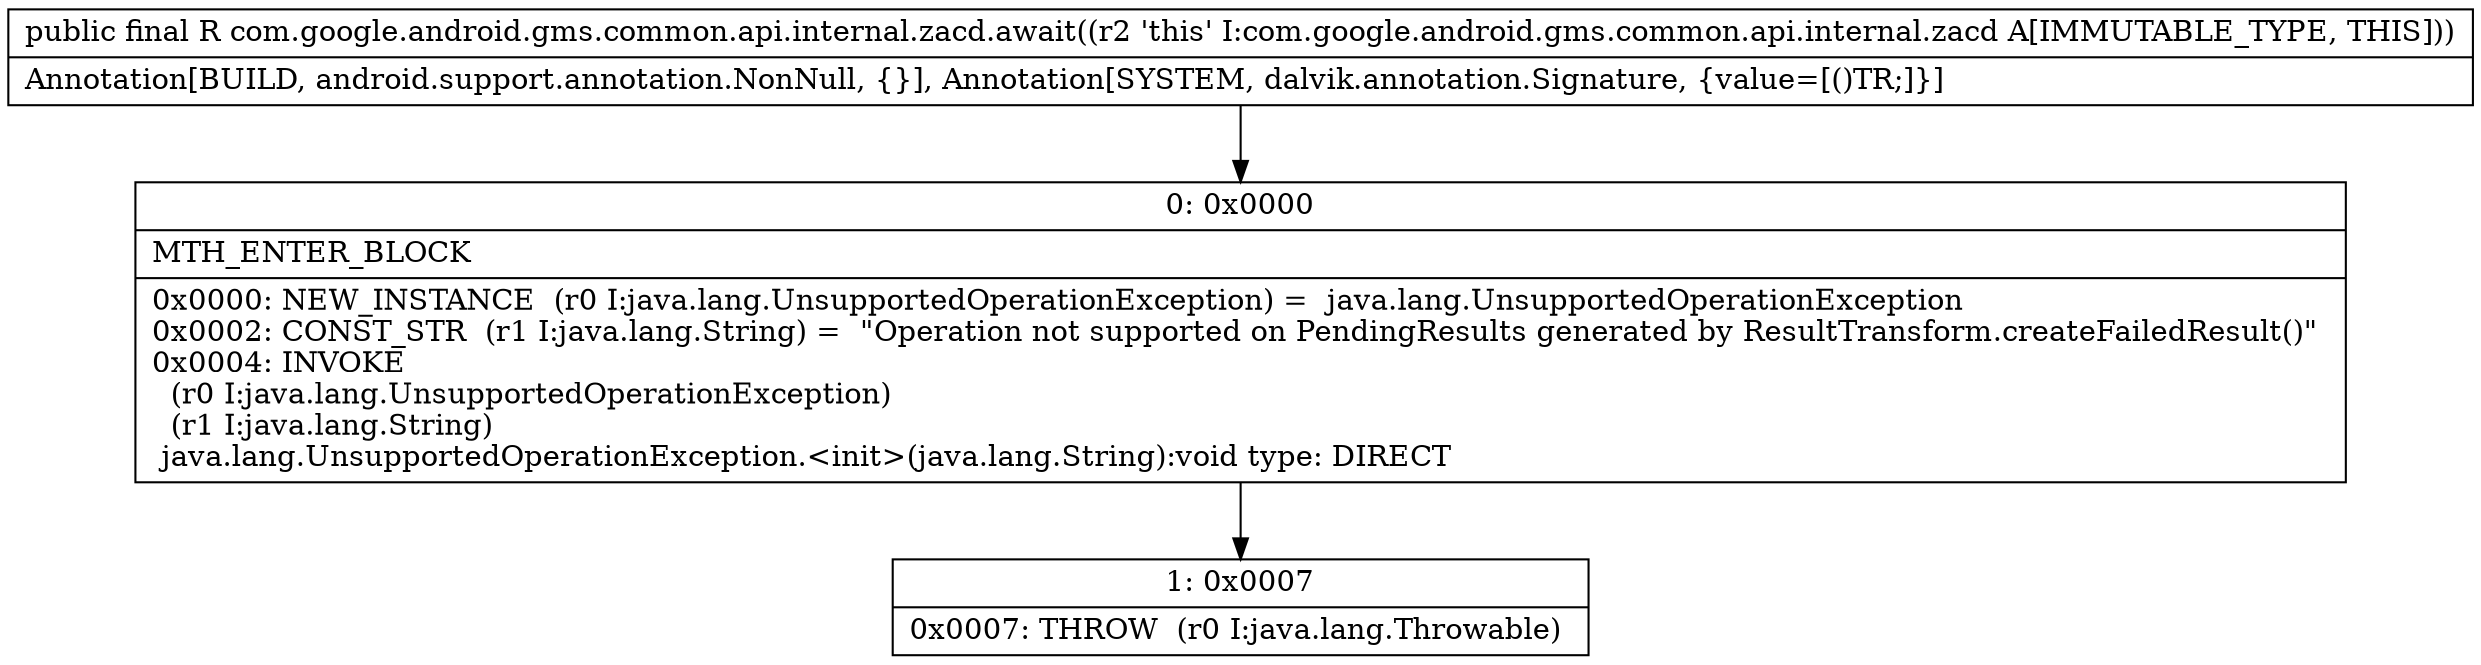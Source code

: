 digraph "CFG forcom.google.android.gms.common.api.internal.zacd.await()Lcom\/google\/android\/gms\/common\/api\/Result;" {
Node_0 [shape=record,label="{0\:\ 0x0000|MTH_ENTER_BLOCK\l|0x0000: NEW_INSTANCE  (r0 I:java.lang.UnsupportedOperationException) =  java.lang.UnsupportedOperationException \l0x0002: CONST_STR  (r1 I:java.lang.String) =  \"Operation not supported on PendingResults generated by ResultTransform.createFailedResult()\" \l0x0004: INVOKE  \l  (r0 I:java.lang.UnsupportedOperationException)\l  (r1 I:java.lang.String)\l java.lang.UnsupportedOperationException.\<init\>(java.lang.String):void type: DIRECT \l}"];
Node_1 [shape=record,label="{1\:\ 0x0007|0x0007: THROW  (r0 I:java.lang.Throwable) \l}"];
MethodNode[shape=record,label="{public final R com.google.android.gms.common.api.internal.zacd.await((r2 'this' I:com.google.android.gms.common.api.internal.zacd A[IMMUTABLE_TYPE, THIS]))  | Annotation[BUILD, android.support.annotation.NonNull, \{\}], Annotation[SYSTEM, dalvik.annotation.Signature, \{value=[()TR;]\}]\l}"];
MethodNode -> Node_0;
Node_0 -> Node_1;
}

